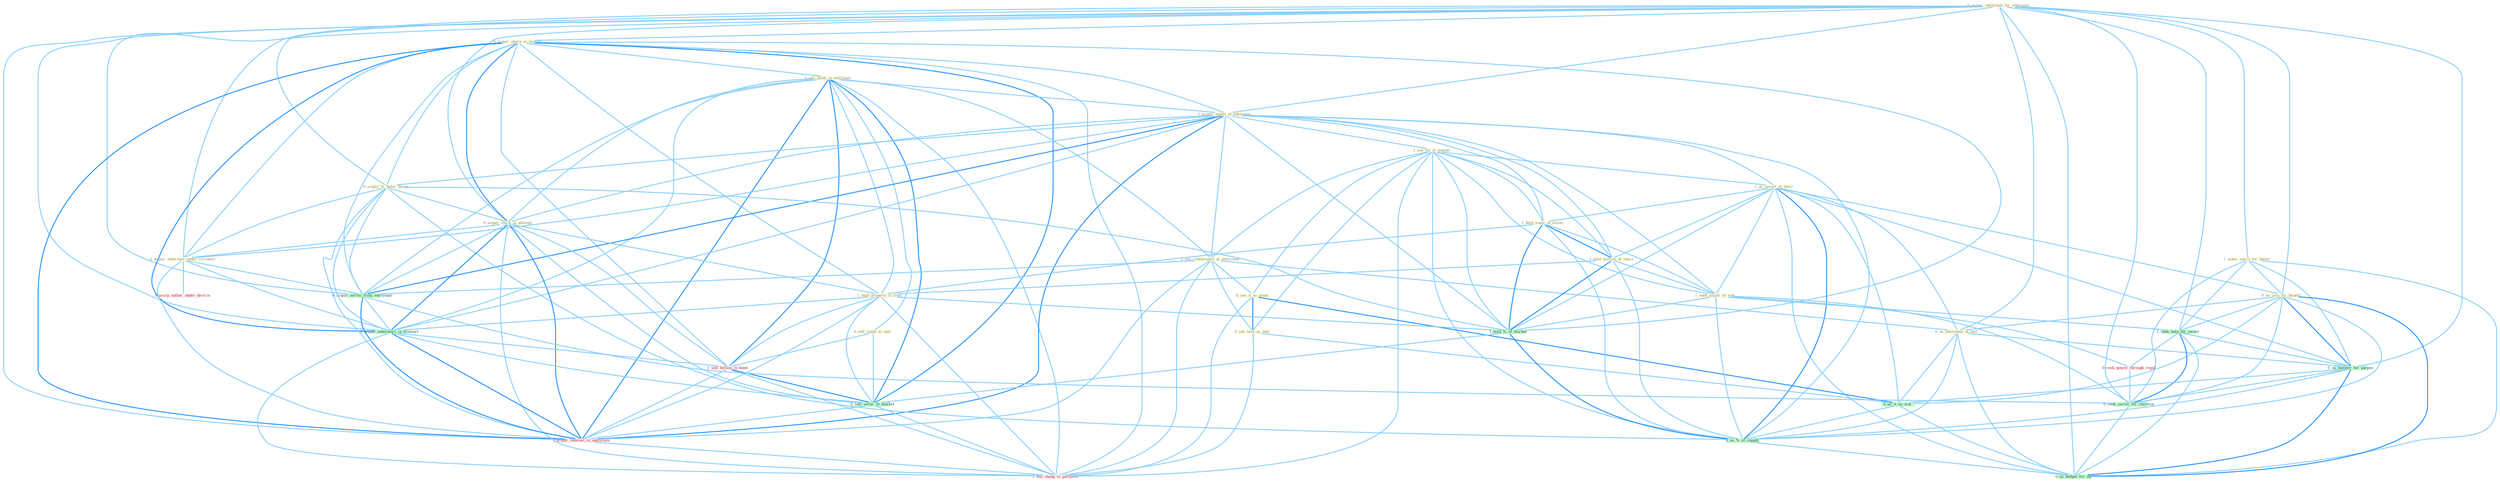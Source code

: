 Graph G{ 
    node
    [shape=polygon,style=filled,width=.5,height=.06,color="#BDFCC9",fixedsize=true,fontsize=4,
    fontcolor="#2f4f4f"];
    {node
    [color="#ffffe0", fontcolor="#8b7d6b"] "0_acquir_entitynam_for_othernum " "0_acquir_share_in_market " "1_sell_plant_in_entitynam " "1_acquir_equiti_of_entitynam " "0_acquir_%_befor_throw " "1_see_lot_of_potenti " "1_usher_spirit_for_better " "0_acquir_stock_in_attempt " "0_sell_stake_to_unit " "1_us_assort_of_devic " "1_see_counterpart_at_entitynam " "0_see_it_as_plant " "0_us_issu_for_benefit " "1_hold_some_of_invest " "0_see_task_as_that " "1_hold_million_of_share " "0_us_entitynam_at_half " "1_hold_properti_in_field " "1_seek_major_of_seat " "0_acquir_othernum_under_circumst "}
{node [color="#fff0f5", fontcolor="#b22222"] "0_seek_power_through_regul " "1_sell_billion_in_bond " "1_usurp_author_under_doctrin " "1_acquir_interest_in_entitynam " "1_see_chang_in_portfolio "}
edge [color="#B0E2FF"];

	"0_acquir_entitynam_for_othernum " -- "0_acquir_share_in_market " [w="1", color="#87cefa" ];
	"0_acquir_entitynam_for_othernum " -- "1_acquir_equiti_of_entitynam " [w="1", color="#87cefa" ];
	"0_acquir_entitynam_for_othernum " -- "0_acquir_%_befor_throw " [w="1", color="#87cefa" ];
	"0_acquir_entitynam_for_othernum " -- "1_usher_spirit_for_better " [w="1", color="#87cefa" ];
	"0_acquir_entitynam_for_othernum " -- "0_acquir_stock_in_attempt " [w="1", color="#87cefa" ];
	"0_acquir_entitynam_for_othernum " -- "0_us_issu_for_benefit " [w="1", color="#87cefa" ];
	"0_acquir_entitynam_for_othernum " -- "0_us_entitynam_at_half " [w="1", color="#87cefa" ];
	"0_acquir_entitynam_for_othernum " -- "0_acquir_othernum_under_circumst " [w="1", color="#87cefa" ];
	"0_acquir_entitynam_for_othernum " -- "1_seek_help_for_owner " [w="1", color="#87cefa" ];
	"0_acquir_entitynam_for_othernum " -- "0_acquir_servic_from_entitynam " [w="1", color="#87cefa" ];
	"0_acquir_entitynam_for_othernum " -- "0_us_number_for_purpos " [w="1", color="#87cefa" ];
	"0_acquir_entitynam_for_othernum " -- "0_acquir_laboratori_in_transact " [w="1", color="#87cefa" ];
	"0_acquir_entitynam_for_othernum " -- "1_acquir_interest_in_entitynam " [w="1", color="#87cefa" ];
	"0_acquir_entitynam_for_othernum " -- "0_seek_servic_for_children " [w="1", color="#87cefa" ];
	"0_acquir_entitynam_for_othernum " -- "0_us_budget_for_thi " [w="1", color="#87cefa" ];
	"0_acquir_share_in_market " -- "1_sell_plant_in_entitynam " [w="1", color="#87cefa" ];
	"0_acquir_share_in_market " -- "1_acquir_equiti_of_entitynam " [w="1", color="#87cefa" ];
	"0_acquir_share_in_market " -- "0_acquir_%_befor_throw " [w="1", color="#87cefa" ];
	"0_acquir_share_in_market " -- "0_acquir_stock_in_attempt " [w="2", color="#1e90ff" , len=0.8];
	"0_acquir_share_in_market " -- "1_hold_properti_in_field " [w="1", color="#87cefa" ];
	"0_acquir_share_in_market " -- "0_acquir_othernum_under_circumst " [w="1", color="#87cefa" ];
	"0_acquir_share_in_market " -- "0_acquir_servic_from_entitynam " [w="1", color="#87cefa" ];
	"0_acquir_share_in_market " -- "1_hold_%_of_market " [w="1", color="#87cefa" ];
	"0_acquir_share_in_market " -- "0_acquir_laboratori_in_transact " [w="2", color="#1e90ff" , len=0.8];
	"0_acquir_share_in_market " -- "1_sell_billion_in_bond " [w="1", color="#87cefa" ];
	"0_acquir_share_in_market " -- "0_sell_secur_in_market " [w="2", color="#1e90ff" , len=0.8];
	"0_acquir_share_in_market " -- "1_acquir_interest_in_entitynam " [w="2", color="#1e90ff" , len=0.8];
	"0_acquir_share_in_market " -- "1_see_chang_in_portfolio " [w="1", color="#87cefa" ];
	"1_sell_plant_in_entitynam " -- "1_acquir_equiti_of_entitynam " [w="1", color="#87cefa" ];
	"1_sell_plant_in_entitynam " -- "0_acquir_stock_in_attempt " [w="1", color="#87cefa" ];
	"1_sell_plant_in_entitynam " -- "0_sell_stake_to_unit " [w="1", color="#87cefa" ];
	"1_sell_plant_in_entitynam " -- "1_see_counterpart_at_entitynam " [w="1", color="#87cefa" ];
	"1_sell_plant_in_entitynam " -- "1_hold_properti_in_field " [w="1", color="#87cefa" ];
	"1_sell_plant_in_entitynam " -- "0_acquir_servic_from_entitynam " [w="1", color="#87cefa" ];
	"1_sell_plant_in_entitynam " -- "0_acquir_laboratori_in_transact " [w="1", color="#87cefa" ];
	"1_sell_plant_in_entitynam " -- "1_sell_billion_in_bond " [w="2", color="#1e90ff" , len=0.8];
	"1_sell_plant_in_entitynam " -- "0_sell_secur_in_market " [w="2", color="#1e90ff" , len=0.8];
	"1_sell_plant_in_entitynam " -- "1_acquir_interest_in_entitynam " [w="2", color="#1e90ff" , len=0.8];
	"1_sell_plant_in_entitynam " -- "1_see_chang_in_portfolio " [w="1", color="#87cefa" ];
	"1_acquir_equiti_of_entitynam " -- "0_acquir_%_befor_throw " [w="1", color="#87cefa" ];
	"1_acquir_equiti_of_entitynam " -- "1_see_lot_of_potenti " [w="1", color="#87cefa" ];
	"1_acquir_equiti_of_entitynam " -- "0_acquir_stock_in_attempt " [w="1", color="#87cefa" ];
	"1_acquir_equiti_of_entitynam " -- "1_us_assort_of_devic " [w="1", color="#87cefa" ];
	"1_acquir_equiti_of_entitynam " -- "1_see_counterpart_at_entitynam " [w="1", color="#87cefa" ];
	"1_acquir_equiti_of_entitynam " -- "1_hold_some_of_invest " [w="1", color="#87cefa" ];
	"1_acquir_equiti_of_entitynam " -- "1_hold_million_of_share " [w="1", color="#87cefa" ];
	"1_acquir_equiti_of_entitynam " -- "1_seek_major_of_seat " [w="1", color="#87cefa" ];
	"1_acquir_equiti_of_entitynam " -- "0_acquir_othernum_under_circumst " [w="1", color="#87cefa" ];
	"1_acquir_equiti_of_entitynam " -- "0_acquir_servic_from_entitynam " [w="2", color="#1e90ff" , len=0.8];
	"1_acquir_equiti_of_entitynam " -- "1_hold_%_of_market " [w="1", color="#87cefa" ];
	"1_acquir_equiti_of_entitynam " -- "0_acquir_laboratori_in_transact " [w="1", color="#87cefa" ];
	"1_acquir_equiti_of_entitynam " -- "1_us_%_of_capabl " [w="1", color="#87cefa" ];
	"1_acquir_equiti_of_entitynam " -- "1_acquir_interest_in_entitynam " [w="2", color="#1e90ff" , len=0.8];
	"0_acquir_%_befor_throw " -- "0_acquir_stock_in_attempt " [w="1", color="#87cefa" ];
	"0_acquir_%_befor_throw " -- "0_acquir_othernum_under_circumst " [w="1", color="#87cefa" ];
	"0_acquir_%_befor_throw " -- "0_acquir_servic_from_entitynam " [w="1", color="#87cefa" ];
	"0_acquir_%_befor_throw " -- "1_hold_%_of_market " [w="1", color="#87cefa" ];
	"0_acquir_%_befor_throw " -- "0_acquir_laboratori_in_transact " [w="1", color="#87cefa" ];
	"0_acquir_%_befor_throw " -- "1_us_%_of_capabl " [w="1", color="#87cefa" ];
	"0_acquir_%_befor_throw " -- "1_acquir_interest_in_entitynam " [w="1", color="#87cefa" ];
	"1_see_lot_of_potenti " -- "1_us_assort_of_devic " [w="1", color="#87cefa" ];
	"1_see_lot_of_potenti " -- "1_see_counterpart_at_entitynam " [w="1", color="#87cefa" ];
	"1_see_lot_of_potenti " -- "0_see_it_as_plant " [w="1", color="#87cefa" ];
	"1_see_lot_of_potenti " -- "1_hold_some_of_invest " [w="1", color="#87cefa" ];
	"1_see_lot_of_potenti " -- "0_see_task_as_that " [w="1", color="#87cefa" ];
	"1_see_lot_of_potenti " -- "1_hold_million_of_share " [w="1", color="#87cefa" ];
	"1_see_lot_of_potenti " -- "1_seek_major_of_seat " [w="1", color="#87cefa" ];
	"1_see_lot_of_potenti " -- "1_hold_%_of_market " [w="1", color="#87cefa" ];
	"1_see_lot_of_potenti " -- "1_us_%_of_capabl " [w="1", color="#87cefa" ];
	"1_see_lot_of_potenti " -- "1_see_chang_in_portfolio " [w="1", color="#87cefa" ];
	"1_usher_spirit_for_better " -- "0_us_issu_for_benefit " [w="1", color="#87cefa" ];
	"1_usher_spirit_for_better " -- "1_seek_help_for_owner " [w="1", color="#87cefa" ];
	"1_usher_spirit_for_better " -- "0_us_number_for_purpos " [w="1", color="#87cefa" ];
	"1_usher_spirit_for_better " -- "0_seek_servic_for_children " [w="1", color="#87cefa" ];
	"1_usher_spirit_for_better " -- "0_us_budget_for_thi " [w="1", color="#87cefa" ];
	"0_acquir_stock_in_attempt " -- "1_hold_properti_in_field " [w="1", color="#87cefa" ];
	"0_acquir_stock_in_attempt " -- "0_acquir_othernum_under_circumst " [w="1", color="#87cefa" ];
	"0_acquir_stock_in_attempt " -- "0_acquir_servic_from_entitynam " [w="1", color="#87cefa" ];
	"0_acquir_stock_in_attempt " -- "0_acquir_laboratori_in_transact " [w="2", color="#1e90ff" , len=0.8];
	"0_acquir_stock_in_attempt " -- "1_sell_billion_in_bond " [w="1", color="#87cefa" ];
	"0_acquir_stock_in_attempt " -- "0_sell_secur_in_market " [w="1", color="#87cefa" ];
	"0_acquir_stock_in_attempt " -- "1_acquir_interest_in_entitynam " [w="2", color="#1e90ff" , len=0.8];
	"0_acquir_stock_in_attempt " -- "1_see_chang_in_portfolio " [w="1", color="#87cefa" ];
	"0_sell_stake_to_unit " -- "1_sell_billion_in_bond " [w="1", color="#87cefa" ];
	"0_sell_stake_to_unit " -- "0_sell_secur_in_market " [w="1", color="#87cefa" ];
	"1_us_assort_of_devic " -- "0_us_issu_for_benefit " [w="1", color="#87cefa" ];
	"1_us_assort_of_devic " -- "1_hold_some_of_invest " [w="1", color="#87cefa" ];
	"1_us_assort_of_devic " -- "1_hold_million_of_share " [w="1", color="#87cefa" ];
	"1_us_assort_of_devic " -- "0_us_entitynam_at_half " [w="1", color="#87cefa" ];
	"1_us_assort_of_devic " -- "1_seek_major_of_seat " [w="1", color="#87cefa" ];
	"1_us_assort_of_devic " -- "1_hold_%_of_market " [w="1", color="#87cefa" ];
	"1_us_assort_of_devic " -- "0_us_number_for_purpos " [w="1", color="#87cefa" ];
	"1_us_assort_of_devic " -- "0_us_it_as_wai " [w="1", color="#87cefa" ];
	"1_us_assort_of_devic " -- "1_us_%_of_capabl " [w="2", color="#1e90ff" , len=0.8];
	"1_us_assort_of_devic " -- "0_us_budget_for_thi " [w="1", color="#87cefa" ];
	"1_see_counterpart_at_entitynam " -- "0_see_it_as_plant " [w="1", color="#87cefa" ];
	"1_see_counterpart_at_entitynam " -- "0_see_task_as_that " [w="1", color="#87cefa" ];
	"1_see_counterpart_at_entitynam " -- "0_us_entitynam_at_half " [w="1", color="#87cefa" ];
	"1_see_counterpart_at_entitynam " -- "0_acquir_servic_from_entitynam " [w="1", color="#87cefa" ];
	"1_see_counterpart_at_entitynam " -- "1_acquir_interest_in_entitynam " [w="1", color="#87cefa" ];
	"1_see_counterpart_at_entitynam " -- "1_see_chang_in_portfolio " [w="1", color="#87cefa" ];
	"0_see_it_as_plant " -- "0_see_task_as_that " [w="2", color="#1e90ff" , len=0.8];
	"0_see_it_as_plant " -- "0_us_it_as_wai " [w="2", color="#1e90ff" , len=0.8];
	"0_see_it_as_plant " -- "1_see_chang_in_portfolio " [w="1", color="#87cefa" ];
	"0_us_issu_for_benefit " -- "0_us_entitynam_at_half " [w="1", color="#87cefa" ];
	"0_us_issu_for_benefit " -- "1_seek_help_for_owner " [w="1", color="#87cefa" ];
	"0_us_issu_for_benefit " -- "0_us_number_for_purpos " [w="2", color="#1e90ff" , len=0.8];
	"0_us_issu_for_benefit " -- "0_us_it_as_wai " [w="1", color="#87cefa" ];
	"0_us_issu_for_benefit " -- "1_us_%_of_capabl " [w="1", color="#87cefa" ];
	"0_us_issu_for_benefit " -- "0_seek_servic_for_children " [w="1", color="#87cefa" ];
	"0_us_issu_for_benefit " -- "0_us_budget_for_thi " [w="2", color="#1e90ff" , len=0.8];
	"1_hold_some_of_invest " -- "1_hold_million_of_share " [w="2", color="#1e90ff" , len=0.8];
	"1_hold_some_of_invest " -- "1_hold_properti_in_field " [w="1", color="#87cefa" ];
	"1_hold_some_of_invest " -- "1_seek_major_of_seat " [w="1", color="#87cefa" ];
	"1_hold_some_of_invest " -- "1_hold_%_of_market " [w="2", color="#1e90ff" , len=0.8];
	"1_hold_some_of_invest " -- "1_us_%_of_capabl " [w="1", color="#87cefa" ];
	"0_see_task_as_that " -- "0_us_it_as_wai " [w="1", color="#87cefa" ];
	"0_see_task_as_that " -- "1_see_chang_in_portfolio " [w="1", color="#87cefa" ];
	"1_hold_million_of_share " -- "1_hold_properti_in_field " [w="1", color="#87cefa" ];
	"1_hold_million_of_share " -- "1_seek_major_of_seat " [w="1", color="#87cefa" ];
	"1_hold_million_of_share " -- "1_hold_%_of_market " [w="2", color="#1e90ff" , len=0.8];
	"1_hold_million_of_share " -- "1_us_%_of_capabl " [w="1", color="#87cefa" ];
	"0_us_entitynam_at_half " -- "0_us_number_for_purpos " [w="1", color="#87cefa" ];
	"0_us_entitynam_at_half " -- "0_us_it_as_wai " [w="1", color="#87cefa" ];
	"0_us_entitynam_at_half " -- "1_us_%_of_capabl " [w="1", color="#87cefa" ];
	"0_us_entitynam_at_half " -- "0_us_budget_for_thi " [w="1", color="#87cefa" ];
	"1_hold_properti_in_field " -- "1_hold_%_of_market " [w="1", color="#87cefa" ];
	"1_hold_properti_in_field " -- "0_acquir_laboratori_in_transact " [w="1", color="#87cefa" ];
	"1_hold_properti_in_field " -- "1_sell_billion_in_bond " [w="1", color="#87cefa" ];
	"1_hold_properti_in_field " -- "0_sell_secur_in_market " [w="1", color="#87cefa" ];
	"1_hold_properti_in_field " -- "1_acquir_interest_in_entitynam " [w="1", color="#87cefa" ];
	"1_hold_properti_in_field " -- "1_see_chang_in_portfolio " [w="1", color="#87cefa" ];
	"1_seek_major_of_seat " -- "1_seek_help_for_owner " [w="1", color="#87cefa" ];
	"1_seek_major_of_seat " -- "1_hold_%_of_market " [w="1", color="#87cefa" ];
	"1_seek_major_of_seat " -- "0_seek_power_through_regul " [w="1", color="#87cefa" ];
	"1_seek_major_of_seat " -- "1_us_%_of_capabl " [w="1", color="#87cefa" ];
	"1_seek_major_of_seat " -- "0_seek_servic_for_children " [w="1", color="#87cefa" ];
	"0_acquir_othernum_under_circumst " -- "0_acquir_servic_from_entitynam " [w="1", color="#87cefa" ];
	"0_acquir_othernum_under_circumst " -- "0_acquir_laboratori_in_transact " [w="1", color="#87cefa" ];
	"0_acquir_othernum_under_circumst " -- "1_usurp_author_under_doctrin " [w="1", color="#87cefa" ];
	"0_acquir_othernum_under_circumst " -- "1_acquir_interest_in_entitynam " [w="1", color="#87cefa" ];
	"1_seek_help_for_owner " -- "0_seek_power_through_regul " [w="1", color="#87cefa" ];
	"1_seek_help_for_owner " -- "0_us_number_for_purpos " [w="1", color="#87cefa" ];
	"1_seek_help_for_owner " -- "0_seek_servic_for_children " [w="2", color="#1e90ff" , len=0.8];
	"1_seek_help_for_owner " -- "0_us_budget_for_thi " [w="1", color="#87cefa" ];
	"0_acquir_servic_from_entitynam " -- "0_acquir_laboratori_in_transact " [w="1", color="#87cefa" ];
	"0_acquir_servic_from_entitynam " -- "1_acquir_interest_in_entitynam " [w="2", color="#1e90ff" , len=0.8];
	"0_acquir_servic_from_entitynam " -- "0_seek_servic_for_children " [w="1", color="#87cefa" ];
	"1_hold_%_of_market " -- "1_us_%_of_capabl " [w="2", color="#1e90ff" , len=0.8];
	"1_hold_%_of_market " -- "0_sell_secur_in_market " [w="1", color="#87cefa" ];
	"0_seek_power_through_regul " -- "0_seek_servic_for_children " [w="1", color="#87cefa" ];
	"0_us_number_for_purpos " -- "0_us_it_as_wai " [w="1", color="#87cefa" ];
	"0_us_number_for_purpos " -- "1_us_%_of_capabl " [w="1", color="#87cefa" ];
	"0_us_number_for_purpos " -- "0_seek_servic_for_children " [w="1", color="#87cefa" ];
	"0_us_number_for_purpos " -- "0_us_budget_for_thi " [w="2", color="#1e90ff" , len=0.8];
	"0_acquir_laboratori_in_transact " -- "1_sell_billion_in_bond " [w="1", color="#87cefa" ];
	"0_acquir_laboratori_in_transact " -- "0_sell_secur_in_market " [w="1", color="#87cefa" ];
	"0_acquir_laboratori_in_transact " -- "1_acquir_interest_in_entitynam " [w="2", color="#1e90ff" , len=0.8];
	"0_acquir_laboratori_in_transact " -- "1_see_chang_in_portfolio " [w="1", color="#87cefa" ];
	"1_sell_billion_in_bond " -- "0_sell_secur_in_market " [w="2", color="#1e90ff" , len=0.8];
	"1_sell_billion_in_bond " -- "1_acquir_interest_in_entitynam " [w="1", color="#87cefa" ];
	"1_sell_billion_in_bond " -- "1_see_chang_in_portfolio " [w="1", color="#87cefa" ];
	"0_us_it_as_wai " -- "1_us_%_of_capabl " [w="1", color="#87cefa" ];
	"0_us_it_as_wai " -- "0_us_budget_for_thi " [w="1", color="#87cefa" ];
	"1_us_%_of_capabl " -- "0_us_budget_for_thi " [w="1", color="#87cefa" ];
	"0_sell_secur_in_market " -- "1_acquir_interest_in_entitynam " [w="1", color="#87cefa" ];
	"0_sell_secur_in_market " -- "1_see_chang_in_portfolio " [w="1", color="#87cefa" ];
	"1_acquir_interest_in_entitynam " -- "1_see_chang_in_portfolio " [w="1", color="#87cefa" ];
	"0_seek_servic_for_children " -- "0_us_budget_for_thi " [w="1", color="#87cefa" ];
}